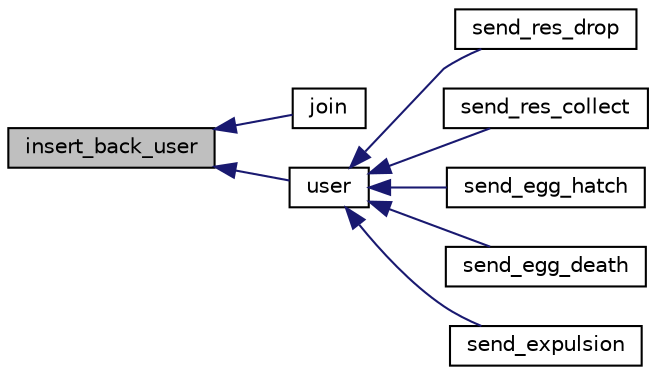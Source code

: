 digraph "insert_back_user"
{
  edge [fontname="Helvetica",fontsize="10",labelfontname="Helvetica",labelfontsize="10"];
  node [fontname="Helvetica",fontsize="10",shape=record];
  rankdir="LR";
  Node234 [label="insert_back_user",height=0.2,width=0.4,color="black", fillcolor="grey75", style="filled", fontcolor="black"];
  Node234 -> Node235 [dir="back",color="midnightblue",fontsize="10",style="solid",fontname="Helvetica"];
  Node235 [label="join",height=0.2,width=0.4,color="black", fillcolor="white", style="filled",URL="$server_8h.html#a4477b4240ca31860ac231bee92c92c63"];
  Node234 -> Node236 [dir="back",color="midnightblue",fontsize="10",style="solid",fontname="Helvetica"];
  Node236 [label="user",height=0.2,width=0.4,color="black", fillcolor="white", style="filled",URL="$server_8h.html#ad327eb7104560eb158c432ff391b5591"];
  Node236 -> Node237 [dir="back",color="midnightblue",fontsize="10",style="solid",fontname="Helvetica"];
  Node237 [label="send_res_drop",height=0.2,width=0.4,color="black", fillcolor="white", style="filled",URL="$cmd__fcts_8h.html#ae0d4f64c616f6a68e648350b632e1ab6"];
  Node236 -> Node238 [dir="back",color="midnightblue",fontsize="10",style="solid",fontname="Helvetica"];
  Node238 [label="send_res_collect",height=0.2,width=0.4,color="black", fillcolor="white", style="filled",URL="$cmd__fcts_8h.html#a367c7fb840a45d9f90cafd8fa3785f15"];
  Node236 -> Node239 [dir="back",color="midnightblue",fontsize="10",style="solid",fontname="Helvetica"];
  Node239 [label="send_egg_hatch",height=0.2,width=0.4,color="black", fillcolor="white", style="filled",URL="$cmd__fcts_8h.html#a8cb98edb1e27260238810bffec84a43e"];
  Node236 -> Node240 [dir="back",color="midnightblue",fontsize="10",style="solid",fontname="Helvetica"];
  Node240 [label="send_egg_death",height=0.2,width=0.4,color="black", fillcolor="white", style="filled",URL="$cmd__fcts_8h.html#a1d8253c7ee78f7acf111962489051c28"];
  Node236 -> Node241 [dir="back",color="midnightblue",fontsize="10",style="solid",fontname="Helvetica"];
  Node241 [label="send_expulsion",height=0.2,width=0.4,color="black", fillcolor="white", style="filled",URL="$cmd__fcts_8h.html#a3835dbf2a480c07b38561e569da92de9"];
}
